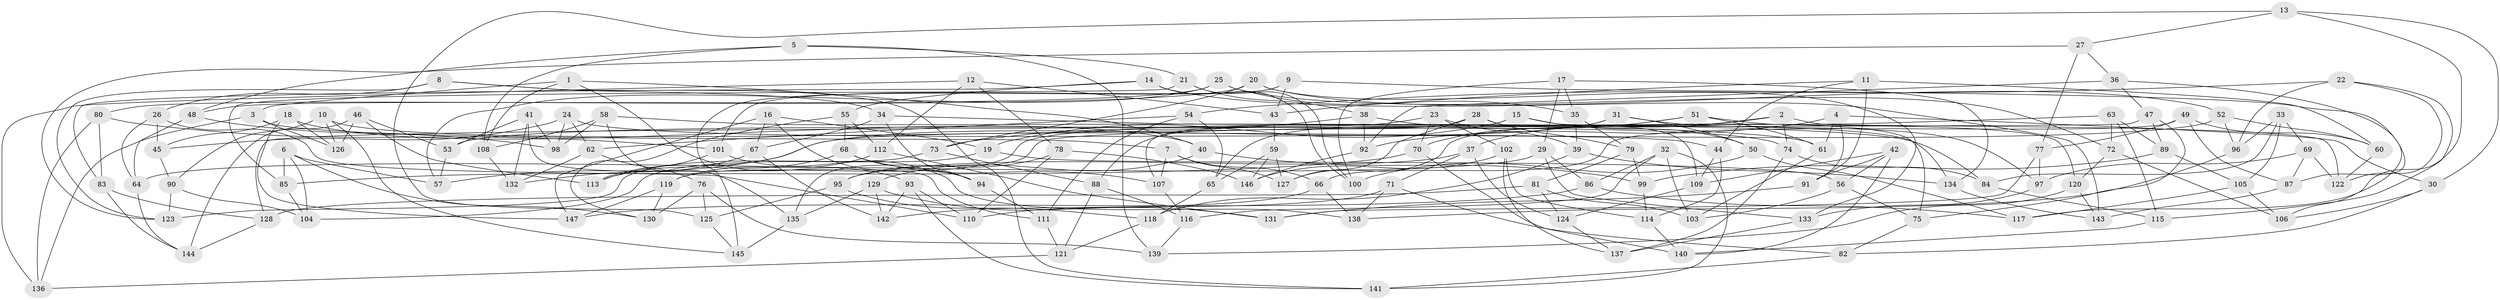// coarse degree distribution, {6: 0.11764705882352941, 4: 0.7254901960784313, 7: 0.00980392156862745, 8: 0.0784313725490196, 5: 0.0196078431372549, 11: 0.00980392156862745, 9: 0.00980392156862745, 10: 0.0196078431372549, 3: 0.00980392156862745}
// Generated by graph-tools (version 1.1) at 2025/20/03/04/25 18:20:41]
// undirected, 147 vertices, 294 edges
graph export_dot {
graph [start="1"]
  node [color=gray90,style=filled];
  1;
  2;
  3;
  4;
  5;
  6;
  7;
  8;
  9;
  10;
  11;
  12;
  13;
  14;
  15;
  16;
  17;
  18;
  19;
  20;
  21;
  22;
  23;
  24;
  25;
  26;
  27;
  28;
  29;
  30;
  31;
  32;
  33;
  34;
  35;
  36;
  37;
  38;
  39;
  40;
  41;
  42;
  43;
  44;
  45;
  46;
  47;
  48;
  49;
  50;
  51;
  52;
  53;
  54;
  55;
  56;
  57;
  58;
  59;
  60;
  61;
  62;
  63;
  64;
  65;
  66;
  67;
  68;
  69;
  70;
  71;
  72;
  73;
  74;
  75;
  76;
  77;
  78;
  79;
  80;
  81;
  82;
  83;
  84;
  85;
  86;
  87;
  88;
  89;
  90;
  91;
  92;
  93;
  94;
  95;
  96;
  97;
  98;
  99;
  100;
  101;
  102;
  103;
  104;
  105;
  106;
  107;
  108;
  109;
  110;
  111;
  112;
  113;
  114;
  115;
  116;
  117;
  118;
  119;
  120;
  121;
  122;
  123;
  124;
  125;
  126;
  127;
  128;
  129;
  130;
  131;
  132;
  133;
  134;
  135;
  136;
  137;
  138;
  139;
  140;
  141;
  142;
  143;
  144;
  145;
  146;
  147;
  1 -- 3;
  1 -- 93;
  1 -- 40;
  1 -- 108;
  2 -- 122;
  2 -- 74;
  2 -- 119;
  2 -- 37;
  3 -- 136;
  3 -- 126;
  3 -- 7;
  4 -- 92;
  4 -- 30;
  4 -- 61;
  4 -- 91;
  5 -- 21;
  5 -- 48;
  5 -- 108;
  5 -- 139;
  6 -- 57;
  6 -- 130;
  6 -- 85;
  6 -- 104;
  7 -- 66;
  7 -- 127;
  7 -- 107;
  8 -- 34;
  8 -- 141;
  8 -- 123;
  8 -- 26;
  9 -- 145;
  9 -- 106;
  9 -- 43;
  9 -- 101;
  10 -- 74;
  10 -- 145;
  10 -- 126;
  10 -- 90;
  11 -- 44;
  11 -- 43;
  11 -- 91;
  11 -- 60;
  12 -- 78;
  12 -- 43;
  12 -- 136;
  12 -- 112;
  13 -- 27;
  13 -- 117;
  13 -- 125;
  13 -- 30;
  14 -- 143;
  14 -- 83;
  14 -- 100;
  14 -- 55;
  15 -- 19;
  15 -- 107;
  15 -- 75;
  15 -- 50;
  16 -- 147;
  16 -- 67;
  16 -- 19;
  16 -- 94;
  17 -- 29;
  17 -- 134;
  17 -- 100;
  17 -- 35;
  18 -- 126;
  18 -- 147;
  18 -- 45;
  18 -- 40;
  19 -- 104;
  19 -- 56;
  20 -- 133;
  20 -- 52;
  20 -- 73;
  20 -- 80;
  21 -- 100;
  21 -- 38;
  21 -- 85;
  22 -- 96;
  22 -- 122;
  22 -- 54;
  22 -- 115;
  23 -- 102;
  23 -- 70;
  23 -- 53;
  23 -- 39;
  24 -- 45;
  24 -- 62;
  24 -- 98;
  24 -- 44;
  25 -- 72;
  25 -- 35;
  25 -- 57;
  25 -- 48;
  26 -- 45;
  26 -- 64;
  26 -- 110;
  27 -- 123;
  27 -- 36;
  27 -- 77;
  28 -- 127;
  28 -- 79;
  28 -- 109;
  28 -- 88;
  29 -- 64;
  29 -- 133;
  29 -- 86;
  30 -- 106;
  30 -- 82;
  31 -- 65;
  31 -- 50;
  31 -- 97;
  31 -- 113;
  32 -- 116;
  32 -- 141;
  32 -- 86;
  32 -- 103;
  33 -- 96;
  33 -- 69;
  33 -- 105;
  33 -- 84;
  34 -- 94;
  34 -- 67;
  34 -- 84;
  35 -- 39;
  35 -- 79;
  36 -- 92;
  36 -- 87;
  36 -- 47;
  37 -- 71;
  37 -- 95;
  37 -- 124;
  38 -- 134;
  38 -- 73;
  38 -- 92;
  39 -- 134;
  39 -- 118;
  40 -- 129;
  40 -- 99;
  41 -- 98;
  41 -- 53;
  41 -- 132;
  41 -- 111;
  42 -- 91;
  42 -- 140;
  42 -- 56;
  42 -- 109;
  43 -- 59;
  44 -- 109;
  44 -- 114;
  45 -- 90;
  46 -- 126;
  46 -- 144;
  46 -- 113;
  46 -- 53;
  47 -- 89;
  47 -- 75;
  47 -- 128;
  48 -- 98;
  48 -- 64;
  49 -- 87;
  49 -- 66;
  49 -- 60;
  49 -- 77;
  50 -- 100;
  50 -- 117;
  51 -- 61;
  51 -- 120;
  51 -- 70;
  51 -- 127;
  52 -- 60;
  52 -- 96;
  52 -- 57;
  53 -- 57;
  54 -- 62;
  54 -- 65;
  54 -- 111;
  55 -- 112;
  55 -- 68;
  55 -- 130;
  56 -- 103;
  56 -- 75;
  58 -- 61;
  58 -- 135;
  58 -- 108;
  58 -- 98;
  59 -- 65;
  59 -- 146;
  59 -- 127;
  60 -- 122;
  61 -- 103;
  62 -- 132;
  62 -- 76;
  63 -- 89;
  63 -- 135;
  63 -- 72;
  63 -- 115;
  64 -- 144;
  65 -- 118;
  66 -- 138;
  66 -- 142;
  67 -- 142;
  67 -- 132;
  68 -- 94;
  68 -- 107;
  68 -- 113;
  69 -- 87;
  69 -- 122;
  69 -- 97;
  70 -- 140;
  70 -- 85;
  71 -- 110;
  71 -- 138;
  71 -- 82;
  72 -- 120;
  72 -- 106;
  73 -- 88;
  73 -- 123;
  74 -- 137;
  74 -- 84;
  75 -- 82;
  76 -- 130;
  76 -- 139;
  76 -- 125;
  77 -- 97;
  77 -- 131;
  78 -- 95;
  78 -- 146;
  78 -- 110;
  79 -- 81;
  79 -- 99;
  80 -- 83;
  80 -- 101;
  80 -- 136;
  81 -- 128;
  81 -- 103;
  81 -- 124;
  82 -- 141;
  83 -- 128;
  83 -- 144;
  84 -- 115;
  85 -- 104;
  86 -- 147;
  86 -- 117;
  87 -- 143;
  88 -- 121;
  88 -- 116;
  89 -- 105;
  89 -- 99;
  90 -- 123;
  90 -- 104;
  91 -- 131;
  92 -- 146;
  93 -- 142;
  93 -- 141;
  93 -- 110;
  94 -- 111;
  95 -- 118;
  95 -- 125;
  96 -- 138;
  97 -- 133;
  99 -- 114;
  101 -- 138;
  101 -- 113;
  102 -- 114;
  102 -- 146;
  102 -- 137;
  105 -- 117;
  105 -- 106;
  107 -- 116;
  108 -- 132;
  109 -- 124;
  111 -- 121;
  112 -- 119;
  112 -- 131;
  114 -- 140;
  115 -- 140;
  116 -- 139;
  118 -- 121;
  119 -- 147;
  119 -- 130;
  120 -- 143;
  120 -- 139;
  121 -- 136;
  124 -- 137;
  125 -- 145;
  128 -- 144;
  129 -- 135;
  129 -- 131;
  129 -- 142;
  133 -- 137;
  134 -- 143;
  135 -- 145;
}
